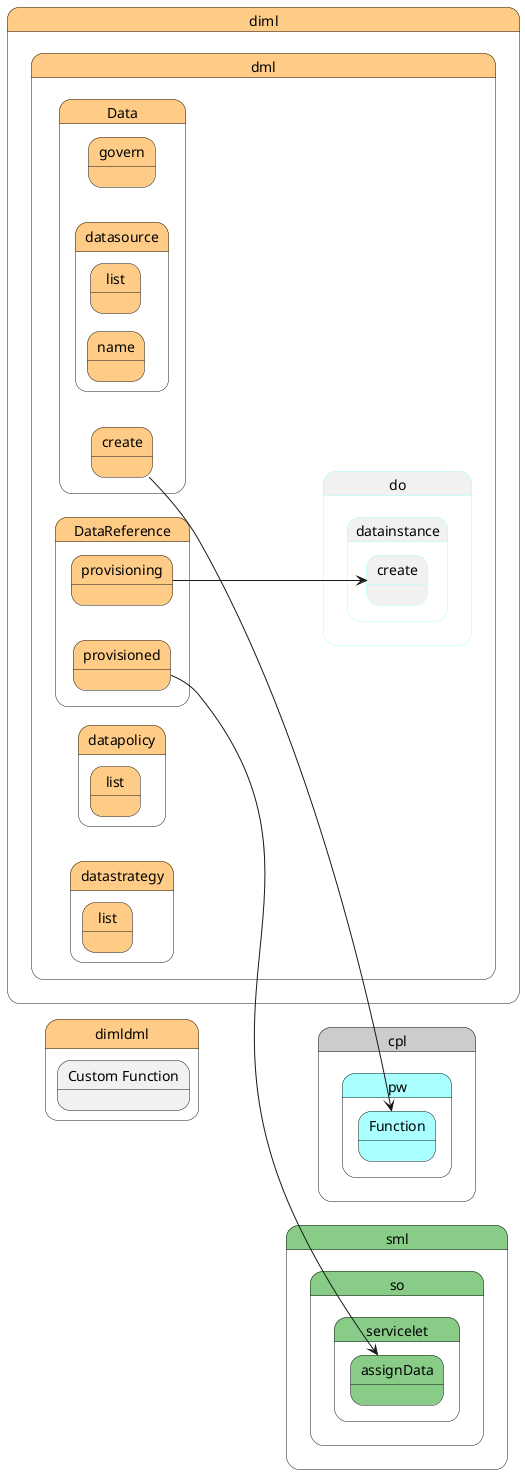 @startuml
left to right direction


state "diml" as diml #ffcc88 {
state "dml" as dimldml #ffcc88 {
}
}


state "dimldml" as pstatename #ffcc88 {
    state "Custom Function" as dmlfunction {
    }
}

        state "diml" as diml #ffcc88 {
state "dml" as dimldml #ffcc88 {
state "data" as dimldmldata #ffcc88 {
state "govern" as dimldmldatagovern #ffcc88 {
}
}
}
}


        state "diml" as diml #ffcc88 {
state "dml" as dimldml #ffcc88 {
state "data" as dimldmldata #ffcc88 {
state "source" as dimldmldatasource #ffcc88 {
state "name" as dimldmldatasourcename #ffcc88 {
}
}
}
}
}


        state "diml" as diml #ffcc88 {
state "dml" as dimldml #ffcc88 {
state "datapolicy" as dimldmldatapolicy #ffcc88 {
state "list" as dimldmldatapolicylist #ffcc88 {
}
}
}
}


        state "diml" as diml #ffcc88 {
state "dml" as dimldml #ffcc88 {
state "datasource" as dimldmldatasource #ffcc88 {
state "list" as dimldmldatasourcelist #ffcc88 {
}
}
}
}


        state "diml" as diml #ffcc88 {
state "dml" as dimldml #ffcc88 {
state "datastrategy" as dimldmldatastrategy #ffcc88 {
state "list" as dimldmldatastrategylist #ffcc88 {
}
}
}
}





    state "diml" as diml #ffcc88 {
state "dml" as dimldml #ffcc88 {
state "Data" as dimldmldata #ffcc88 {
state "create" as dimldmldatacreate #ffcc88 {
}
}
}
}

    state "cpl" as cpl #cccccc {
state "pw" as cplpw #aaffff {
state "Function" as cplpwfunction #aaffff {
}
}
}

        dimldmldatacreate ---> cplpwfunction
       
    state "diml" as diml #ffcc88 {
state "dml" as dimldml #ffcc88 {
state "DataReference" as dimldmldatareference #ffcc88 {
state "provisioning" as dimldmldatareferenceprovisioning #ffcc88 {
}
}
}
}

    state "diml" as diml #ffcc88 {
state "dml" as dimldml #ffcc88 {
state "do" as dimldmldo ##aaffff {
state "datainstance" as dimldmldodatainstance ##aaffff {
state "create" as dimldmldodatainstancecreate ##aaffff {
}
}
}
}
}

        dimldmldatareferenceprovisioning ---> dimldmldodatainstancecreate
       
    state "diml" as diml #ffcc88 {
state "dml" as dimldml #ffcc88 {
state "DataReference" as dimldmldatareference #ffcc88 {
state "provisioned" as dimldmldatareferenceprovisioned #ffcc88 {
}
}
}
}

    state "sml" as sml #88cc88 {
state "so" as smlso #88cc88 {
state "servicelet" as smlsoservicelet #88cc88 {
state "assignData" as smlsoserviceletassigndata #88cc88 {
}
}
}
}

        dimldmldatareferenceprovisioned ---> smlsoserviceletassigndata
       

@enduml
